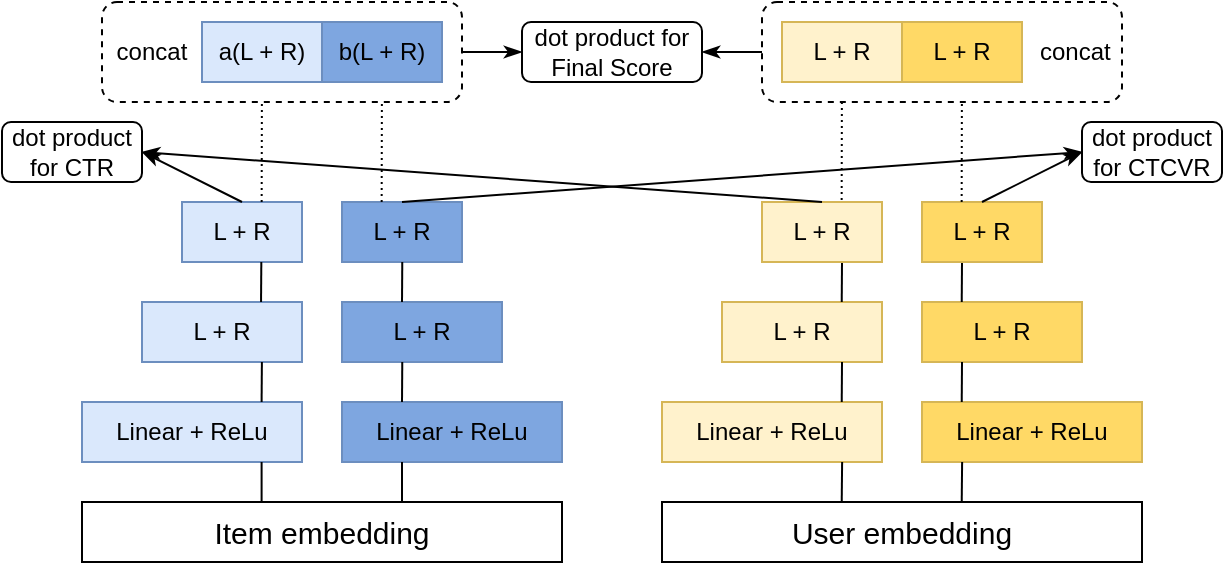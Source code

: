 <mxfile version="21.2.1" type="github">
  <diagram name="第 1 页" id="2UDp8TqB2WNh8GvecXw_">
    <mxGraphModel dx="843" dy="443" grid="1" gridSize="10" guides="1" tooltips="1" connect="1" arrows="1" fold="1" page="1" pageScale="1" pageWidth="827" pageHeight="1169" math="0" shadow="0">
      <root>
        <mxCell id="0" />
        <mxCell id="1" parent="0" />
        <mxCell id="yaaFNcHA5ti1ifffjErC-1" value="Linear + ReLu" style="rounded=0;whiteSpace=wrap;html=1;fillColor=#dae8fc;strokeColor=#6c8ebf;" vertex="1" parent="1">
          <mxGeometry x="120" y="430" width="110" height="30" as="geometry" />
        </mxCell>
        <mxCell id="yaaFNcHA5ti1ifffjErC-2" value="Linear + ReLu" style="rounded=0;whiteSpace=wrap;html=1;fillColor=#fff2cc;strokeColor=#d6b656;" vertex="1" parent="1">
          <mxGeometry x="410" y="430" width="110" height="30" as="geometry" />
        </mxCell>
        <mxCell id="yaaFNcHA5ti1ifffjErC-3" value="Linear + ReLu" style="rounded=0;whiteSpace=wrap;html=1;fillColor=#7EA6E0;strokeColor=#6c8ebf;" vertex="1" parent="1">
          <mxGeometry x="250" y="430" width="110" height="30" as="geometry" />
        </mxCell>
        <mxCell id="yaaFNcHA5ti1ifffjErC-4" value="Linear + ReLu" style="rounded=0;whiteSpace=wrap;html=1;fillColor=#FFD966;strokeColor=#d6b656;" vertex="1" parent="1">
          <mxGeometry x="540" y="430" width="110" height="30" as="geometry" />
        </mxCell>
        <mxCell id="yaaFNcHA5ti1ifffjErC-5" value="&lt;font style=&quot;font-size: 15px;&quot;&gt;Item embedding&lt;/font&gt;" style="rounded=0;whiteSpace=wrap;html=1;" vertex="1" parent="1">
          <mxGeometry x="120" y="480" width="240" height="30" as="geometry" />
        </mxCell>
        <mxCell id="yaaFNcHA5ti1ifffjErC-6" value="&lt;font style=&quot;font-size: 15px;&quot;&gt;User embedding&lt;/font&gt;" style="rounded=0;whiteSpace=wrap;html=1;" vertex="1" parent="1">
          <mxGeometry x="410" y="480" width="240" height="30" as="geometry" />
        </mxCell>
        <mxCell id="yaaFNcHA5ti1ifffjErC-7" value="" style="endArrow=none;html=1;rounded=0;endFill=0;" edge="1" parent="1">
          <mxGeometry width="50" height="50" relative="1" as="geometry">
            <mxPoint x="209.8" y="480" as="sourcePoint" />
            <mxPoint x="209.8" y="460" as="targetPoint" />
          </mxGeometry>
        </mxCell>
        <mxCell id="yaaFNcHA5ti1ifffjErC-8" value="" style="endArrow=none;html=1;rounded=0;endFill=0;" edge="1" parent="1">
          <mxGeometry width="50" height="50" relative="1" as="geometry">
            <mxPoint x="280" y="480" as="sourcePoint" />
            <mxPoint x="280" y="460" as="targetPoint" />
          </mxGeometry>
        </mxCell>
        <mxCell id="yaaFNcHA5ti1ifffjErC-9" value="" style="endArrow=none;html=1;rounded=0;endFill=0;" edge="1" parent="1">
          <mxGeometry width="50" height="50" relative="1" as="geometry">
            <mxPoint x="499.86" y="480" as="sourcePoint" />
            <mxPoint x="500.06" y="460" as="targetPoint" />
          </mxGeometry>
        </mxCell>
        <mxCell id="yaaFNcHA5ti1ifffjErC-10" value="" style="endArrow=none;html=1;rounded=0;endFill=0;" edge="1" parent="1">
          <mxGeometry width="50" height="50" relative="1" as="geometry">
            <mxPoint x="559.86" y="480" as="sourcePoint" />
            <mxPoint x="560.06" y="460" as="targetPoint" />
          </mxGeometry>
        </mxCell>
        <mxCell id="yaaFNcHA5ti1ifffjErC-11" value="L + R" style="rounded=0;whiteSpace=wrap;html=1;fillColor=#dae8fc;strokeColor=#6c8ebf;" vertex="1" parent="1">
          <mxGeometry x="150" y="380" width="80" height="30" as="geometry" />
        </mxCell>
        <mxCell id="yaaFNcHA5ti1ifffjErC-12" value="L + R" style="rounded=0;whiteSpace=wrap;html=1;fillColor=#fff2cc;strokeColor=#d6b656;" vertex="1" parent="1">
          <mxGeometry x="440" y="380" width="80" height="30" as="geometry" />
        </mxCell>
        <mxCell id="yaaFNcHA5ti1ifffjErC-13" value="L + R" style="rounded=0;whiteSpace=wrap;html=1;fillColor=#7EA6E0;strokeColor=#6c8ebf;" vertex="1" parent="1">
          <mxGeometry x="250" y="380" width="80" height="30" as="geometry" />
        </mxCell>
        <mxCell id="yaaFNcHA5ti1ifffjErC-14" value="L + R" style="rounded=0;whiteSpace=wrap;html=1;fillColor=#FFD966;strokeColor=#d6b656;" vertex="1" parent="1">
          <mxGeometry x="540" y="380" width="80" height="30" as="geometry" />
        </mxCell>
        <mxCell id="yaaFNcHA5ti1ifffjErC-15" value="" style="endArrow=none;html=1;rounded=0;endFill=0;" edge="1" parent="1">
          <mxGeometry width="50" height="50" relative="1" as="geometry">
            <mxPoint x="209.8" y="430" as="sourcePoint" />
            <mxPoint x="209.94" y="410" as="targetPoint" />
          </mxGeometry>
        </mxCell>
        <mxCell id="yaaFNcHA5ti1ifffjErC-16" value="" style="endArrow=none;html=1;rounded=0;endFill=0;" edge="1" parent="1">
          <mxGeometry width="50" height="50" relative="1" as="geometry">
            <mxPoint x="280" y="430" as="sourcePoint" />
            <mxPoint x="280.14" y="410" as="targetPoint" />
          </mxGeometry>
        </mxCell>
        <mxCell id="yaaFNcHA5ti1ifffjErC-17" value="" style="endArrow=none;html=1;rounded=0;endFill=0;" edge="1" parent="1">
          <mxGeometry width="50" height="50" relative="1" as="geometry">
            <mxPoint x="499.86" y="430" as="sourcePoint" />
            <mxPoint x="500" y="410" as="targetPoint" />
          </mxGeometry>
        </mxCell>
        <mxCell id="yaaFNcHA5ti1ifffjErC-18" value="" style="endArrow=none;html=1;rounded=0;endFill=0;" edge="1" parent="1">
          <mxGeometry width="50" height="50" relative="1" as="geometry">
            <mxPoint x="559.86" y="430" as="sourcePoint" />
            <mxPoint x="560" y="410" as="targetPoint" />
          </mxGeometry>
        </mxCell>
        <mxCell id="yaaFNcHA5ti1ifffjErC-19" value="L + R" style="rounded=0;whiteSpace=wrap;html=1;fillColor=#dae8fc;strokeColor=#6c8ebf;" vertex="1" parent="1">
          <mxGeometry x="170" y="330" width="60" height="30" as="geometry" />
        </mxCell>
        <mxCell id="yaaFNcHA5ti1ifffjErC-20" value="L + R" style="rounded=0;whiteSpace=wrap;html=1;fillColor=#7EA6E0;strokeColor=#6c8ebf;" vertex="1" parent="1">
          <mxGeometry x="250" y="330" width="60" height="30" as="geometry" />
        </mxCell>
        <mxCell id="yaaFNcHA5ti1ifffjErC-21" value="" style="endArrow=none;html=1;rounded=0;endFill=0;" edge="1" parent="1">
          <mxGeometry width="50" height="50" relative="1" as="geometry">
            <mxPoint x="209.52" y="380" as="sourcePoint" />
            <mxPoint x="209.66" y="360" as="targetPoint" />
          </mxGeometry>
        </mxCell>
        <mxCell id="yaaFNcHA5ti1ifffjErC-22" value="" style="endArrow=none;html=1;rounded=0;endFill=0;" edge="1" parent="1">
          <mxGeometry width="50" height="50" relative="1" as="geometry">
            <mxPoint x="280" y="380" as="sourcePoint" />
            <mxPoint x="280.14" y="360" as="targetPoint" />
          </mxGeometry>
        </mxCell>
        <mxCell id="yaaFNcHA5ti1ifffjErC-23" value="" style="endArrow=none;html=1;rounded=0;endFill=0;" edge="1" parent="1">
          <mxGeometry width="50" height="50" relative="1" as="geometry">
            <mxPoint x="499.86" y="380" as="sourcePoint" />
            <mxPoint x="500" y="360" as="targetPoint" />
          </mxGeometry>
        </mxCell>
        <mxCell id="yaaFNcHA5ti1ifffjErC-24" value="" style="endArrow=none;html=1;rounded=0;endFill=0;" edge="1" parent="1">
          <mxGeometry width="50" height="50" relative="1" as="geometry">
            <mxPoint x="559.86" y="380" as="sourcePoint" />
            <mxPoint x="560" y="360" as="targetPoint" />
          </mxGeometry>
        </mxCell>
        <mxCell id="yaaFNcHA5ti1ifffjErC-25" value="dot product for CTR" style="rounded=1;whiteSpace=wrap;html=1;" vertex="1" parent="1">
          <mxGeometry x="80" y="290" width="70" height="30" as="geometry" />
        </mxCell>
        <mxCell id="yaaFNcHA5ti1ifffjErC-26" value="dot product for Final Score" style="rounded=1;whiteSpace=wrap;html=1;" vertex="1" parent="1">
          <mxGeometry x="340" y="240" width="90" height="30" as="geometry" />
        </mxCell>
        <mxCell id="yaaFNcHA5ti1ifffjErC-27" value="concat&amp;nbsp; &amp;nbsp; &amp;nbsp; &amp;nbsp; &amp;nbsp; &amp;nbsp; &amp;nbsp; &amp;nbsp; &amp;nbsp; &amp;nbsp; &amp;nbsp; &amp;nbsp; &amp;nbsp; &amp;nbsp; &amp;nbsp; &amp;nbsp; &amp;nbsp; &amp;nbsp; &amp;nbsp; &amp;nbsp;" style="rounded=1;whiteSpace=wrap;html=1;fillColor=none;dashed=1;" vertex="1" parent="1">
          <mxGeometry x="130" y="230" width="180" height="50" as="geometry" />
        </mxCell>
        <mxCell id="yaaFNcHA5ti1ifffjErC-28" value="L + R" style="rounded=0;whiteSpace=wrap;html=1;fillColor=#fff2cc;strokeColor=#d6b656;" vertex="1" parent="1">
          <mxGeometry x="460" y="330" width="60" height="30" as="geometry" />
        </mxCell>
        <mxCell id="yaaFNcHA5ti1ifffjErC-29" value="L + R" style="rounded=0;whiteSpace=wrap;html=1;fillColor=#FFD966;strokeColor=#d6b656;" vertex="1" parent="1">
          <mxGeometry x="540" y="330" width="60" height="30" as="geometry" />
        </mxCell>
        <mxCell id="yaaFNcHA5ti1ifffjErC-30" value="&amp;nbsp; &amp;nbsp; &amp;nbsp; &amp;nbsp; &amp;nbsp; &amp;nbsp; &amp;nbsp; &amp;nbsp; &amp;nbsp; &amp;nbsp; &amp;nbsp; &amp;nbsp; &amp;nbsp; &amp;nbsp; &amp;nbsp; &amp;nbsp; &amp;nbsp; &amp;nbsp; &amp;nbsp; &amp;nbsp; &amp;nbsp;concat&amp;nbsp;" style="rounded=1;whiteSpace=wrap;html=1;fillColor=none;dashed=1;" vertex="1" parent="1">
          <mxGeometry x="460" y="230" width="180" height="50" as="geometry" />
        </mxCell>
        <mxCell id="yaaFNcHA5ti1ifffjErC-31" value="dot product for CTCVR" style="rounded=1;whiteSpace=wrap;html=1;" vertex="1" parent="1">
          <mxGeometry x="620" y="290" width="70" height="30" as="geometry" />
        </mxCell>
        <mxCell id="yaaFNcHA5ti1ifffjErC-32" value="" style="endArrow=classicThin;html=1;rounded=0;exitX=0.5;exitY=0;exitDx=0;exitDy=0;entryX=0;entryY=0.5;entryDx=0;entryDy=0;endFill=1;" edge="1" parent="1" source="yaaFNcHA5ti1ifffjErC-20" target="yaaFNcHA5ti1ifffjErC-31">
          <mxGeometry width="50" height="50" relative="1" as="geometry">
            <mxPoint x="380" y="300" as="sourcePoint" />
            <mxPoint x="430" y="250" as="targetPoint" />
          </mxGeometry>
        </mxCell>
        <mxCell id="yaaFNcHA5ti1ifffjErC-33" value="" style="endArrow=classicThin;html=1;rounded=0;exitX=0.5;exitY=0;exitDx=0;exitDy=0;endFill=1;entryX=0;entryY=0.5;entryDx=0;entryDy=0;" edge="1" parent="1" source="yaaFNcHA5ti1ifffjErC-29" target="yaaFNcHA5ti1ifffjErC-31">
          <mxGeometry width="50" height="50" relative="1" as="geometry">
            <mxPoint x="490" y="300" as="sourcePoint" />
            <mxPoint x="620" y="330" as="targetPoint" />
          </mxGeometry>
        </mxCell>
        <mxCell id="yaaFNcHA5ti1ifffjErC-34" value="" style="endArrow=classicThin;html=1;rounded=0;exitX=0.5;exitY=0;exitDx=0;exitDy=0;endFill=1;entryX=1;entryY=0.5;entryDx=0;entryDy=0;" edge="1" parent="1" source="yaaFNcHA5ti1ifffjErC-19" target="yaaFNcHA5ti1ifffjErC-25">
          <mxGeometry width="50" height="50" relative="1" as="geometry">
            <mxPoint x="160" y="265" as="sourcePoint" />
            <mxPoint x="115" y="320" as="targetPoint" />
          </mxGeometry>
        </mxCell>
        <mxCell id="yaaFNcHA5ti1ifffjErC-35" value="" style="endArrow=classicThin;html=1;rounded=0;entryX=1;entryY=0.5;entryDx=0;entryDy=0;endFill=1;exitX=0.5;exitY=0;exitDx=0;exitDy=0;" edge="1" parent="1" source="yaaFNcHA5ti1ifffjErC-28" target="yaaFNcHA5ti1ifffjErC-25">
          <mxGeometry width="50" height="50" relative="1" as="geometry">
            <mxPoint x="410" y="320" as="sourcePoint" />
            <mxPoint x="270" y="275" as="targetPoint" />
          </mxGeometry>
        </mxCell>
        <mxCell id="yaaFNcHA5ti1ifffjErC-36" value="a(L + R)" style="rounded=0;whiteSpace=wrap;html=1;fillColor=#dae8fc;strokeColor=#6c8ebf;" vertex="1" parent="1">
          <mxGeometry x="180" y="240" width="60" height="30" as="geometry" />
        </mxCell>
        <mxCell id="yaaFNcHA5ti1ifffjErC-37" value="b(L + R)" style="rounded=0;whiteSpace=wrap;html=1;fillColor=#7EA6E0;strokeColor=#6c8ebf;" vertex="1" parent="1">
          <mxGeometry x="240" y="240" width="60" height="30" as="geometry" />
        </mxCell>
        <mxCell id="yaaFNcHA5ti1ifffjErC-38" value="L + R" style="rounded=0;whiteSpace=wrap;html=1;fillColor=#fff2cc;strokeColor=#d6b656;" vertex="1" parent="1">
          <mxGeometry x="470" y="240" width="60" height="30" as="geometry" />
        </mxCell>
        <mxCell id="yaaFNcHA5ti1ifffjErC-39" value="L + R" style="rounded=0;whiteSpace=wrap;html=1;fillColor=#FFD966;strokeColor=#d6b656;" vertex="1" parent="1">
          <mxGeometry x="530" y="240" width="60" height="30" as="geometry" />
        </mxCell>
        <mxCell id="yaaFNcHA5ti1ifffjErC-40" value="" style="endArrow=none;html=1;rounded=0;entryX=0.447;entryY=1.017;entryDx=0;entryDy=0;entryPerimeter=0;dashed=1;dashPattern=1 2;endFill=0;" edge="1" parent="1">
          <mxGeometry width="50" height="50" relative="1" as="geometry">
            <mxPoint x="269.83" y="330" as="sourcePoint" />
            <mxPoint x="269.94" y="281" as="targetPoint" />
          </mxGeometry>
        </mxCell>
        <mxCell id="yaaFNcHA5ti1ifffjErC-41" value="" style="endArrow=none;html=1;rounded=0;entryX=0.447;entryY=1.017;entryDx=0;entryDy=0;entryPerimeter=0;dashed=1;dashPattern=1 2;endFill=0;" edge="1" parent="1">
          <mxGeometry width="50" height="50" relative="1" as="geometry">
            <mxPoint x="499.83" y="329" as="sourcePoint" />
            <mxPoint x="499.94" y="280" as="targetPoint" />
          </mxGeometry>
        </mxCell>
        <mxCell id="yaaFNcHA5ti1ifffjErC-42" value="" style="endArrow=none;html=1;rounded=0;entryX=0.447;entryY=1.017;entryDx=0;entryDy=0;entryPerimeter=0;dashed=1;dashPattern=1 2;endFill=0;" edge="1" parent="1">
          <mxGeometry width="50" height="50" relative="1" as="geometry">
            <mxPoint x="559.83" y="330" as="sourcePoint" />
            <mxPoint x="559.94" y="281" as="targetPoint" />
          </mxGeometry>
        </mxCell>
        <mxCell id="yaaFNcHA5ti1ifffjErC-43" value="" style="endArrow=none;html=1;rounded=0;entryX=0.447;entryY=1.017;entryDx=0;entryDy=0;entryPerimeter=0;dashed=1;dashPattern=1 2;endFill=0;" edge="1" parent="1">
          <mxGeometry width="50" height="50" relative="1" as="geometry">
            <mxPoint x="209.83" y="330" as="sourcePoint" />
            <mxPoint x="209.94" y="281" as="targetPoint" />
          </mxGeometry>
        </mxCell>
        <mxCell id="yaaFNcHA5ti1ifffjErC-44" value="" style="endArrow=classicThin;html=1;rounded=0;entryX=0;entryY=0.5;entryDx=0;entryDy=0;exitX=1;exitY=0.5;exitDx=0;exitDy=0;endFill=1;" edge="1" parent="1" source="yaaFNcHA5ti1ifffjErC-27" target="yaaFNcHA5ti1ifffjErC-26">
          <mxGeometry width="50" height="50" relative="1" as="geometry">
            <mxPoint x="250" y="210" as="sourcePoint" />
            <mxPoint x="305" y="160" as="targetPoint" />
          </mxGeometry>
        </mxCell>
        <mxCell id="yaaFNcHA5ti1ifffjErC-45" value="" style="endArrow=classicThin;html=1;rounded=0;entryX=1;entryY=0.5;entryDx=0;entryDy=0;exitX=0;exitY=0.5;exitDx=0;exitDy=0;endFill=1;" edge="1" parent="1" source="yaaFNcHA5ti1ifffjErC-30" target="yaaFNcHA5ti1ifffjErC-26">
          <mxGeometry width="50" height="50" relative="1" as="geometry">
            <mxPoint x="370" y="290" as="sourcePoint" />
            <mxPoint x="420" y="240" as="targetPoint" />
          </mxGeometry>
        </mxCell>
      </root>
    </mxGraphModel>
  </diagram>
</mxfile>
